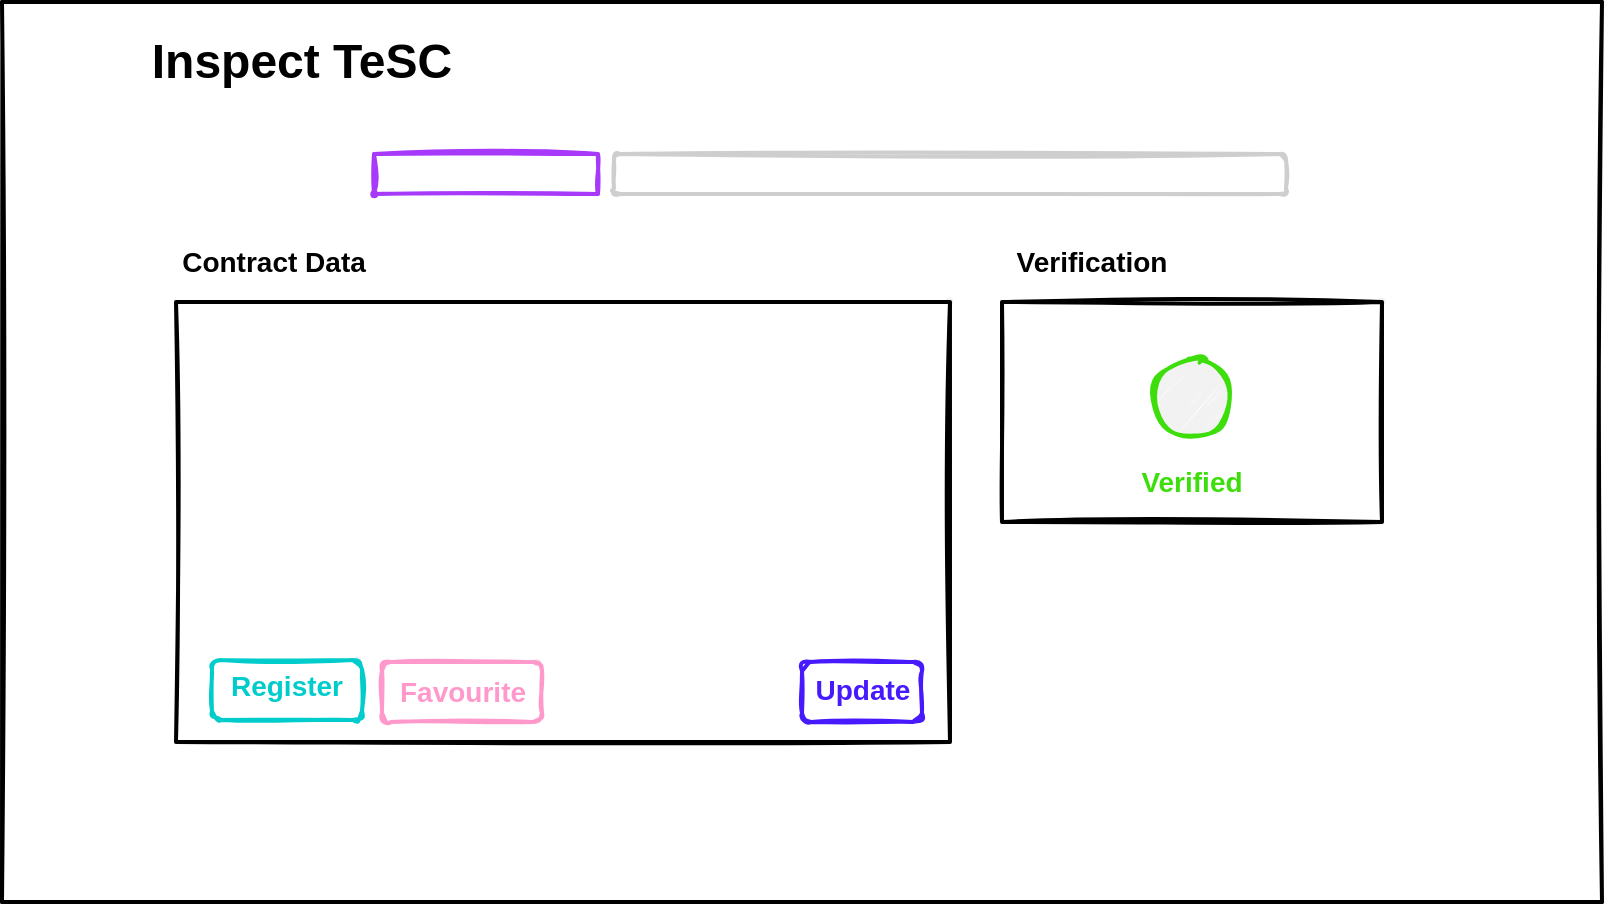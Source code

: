 <mxfile version="14.4.2" type="github">
  <diagram id="MCrErEPo9ilewAODCz-R" name="Page-1">
    <mxGraphModel dx="1849" dy="1638" grid="1" gridSize="10" guides="1" tooltips="1" connect="1" arrows="1" fold="1" page="1" pageScale="1" pageWidth="827" pageHeight="1169" math="0" shadow="0">
      <root>
        <mxCell id="0" />
        <mxCell id="1" parent="0" />
        <mxCell id="4mogOLO7gWN9tjYVBM8P-2" value="" style="endArrow=none;html=1;sketch=1;strokeWidth=2" parent="1" edge="1">
          <mxGeometry width="50" height="50" relative="1" as="geometry">
            <mxPoint as="sourcePoint" />
            <mxPoint x="800" as="targetPoint" />
          </mxGeometry>
        </mxCell>
        <mxCell id="4mogOLO7gWN9tjYVBM8P-3" value="" style="endArrow=none;html=1;sketch=1;strokeWidth=2" parent="1" edge="1">
          <mxGeometry width="50" height="50" relative="1" as="geometry">
            <mxPoint as="sourcePoint" />
            <mxPoint y="450" as="targetPoint" />
          </mxGeometry>
        </mxCell>
        <mxCell id="4mogOLO7gWN9tjYVBM8P-4" value="" style="endArrow=none;html=1;sketch=1;strokeWidth=2" parent="1" edge="1">
          <mxGeometry width="50" height="50" relative="1" as="geometry">
            <mxPoint y="450" as="sourcePoint" />
            <mxPoint x="800" y="450" as="targetPoint" />
          </mxGeometry>
        </mxCell>
        <mxCell id="4mogOLO7gWN9tjYVBM8P-5" value="" style="endArrow=none;html=1;sketch=1;strokeWidth=2" parent="1" edge="1">
          <mxGeometry width="50" height="50" relative="1" as="geometry">
            <mxPoint x="800" as="sourcePoint" />
            <mxPoint x="800" y="450" as="targetPoint" />
          </mxGeometry>
        </mxCell>
        <mxCell id="GuQGx1tjLfm4qj2VWrpc-30" value="" style="whiteSpace=wrap;html=1;strokeWidth=2;fillWeight=4;hachureGap=0;hachureAngle=45;fillColor=#F2F2F2;sketch=1;rotation=-180;" parent="1" vertex="1">
          <mxGeometry x="87" y="150" width="387" height="220" as="geometry" />
        </mxCell>
        <mxCell id="gzpXgcCL4kZ78T3dxOcv-15" value="" style="rounded=1;whiteSpace=wrap;html=1;strokeWidth=2;fillWeight=4;hachureGap=0;hachureAngle=45;sketch=1;rotation=-180;strokeColor=#4719FD;fillColor=#F2F2F2" parent="1" vertex="1">
          <mxGeometry x="400" y="330" width="60" height="30" as="geometry" />
        </mxCell>
        <mxCell id="gzpXgcCL4kZ78T3dxOcv-16" value="" style="rounded=1;whiteSpace=wrap;html=1;strokeWidth=2;fillWeight=4;hachureGap=0;hachureAngle=45;sketch=1;rotation=-180;strokeColor=#CECECE" parent="1" vertex="1">
          <mxGeometry x="306" y="76" width="336" height="20" as="geometry" />
        </mxCell>
        <mxCell id="gzpXgcCL4kZ78T3dxOcv-18" value="" style="whiteSpace=wrap;html=1;strokeWidth=2;fillWeight=4;hachureGap=0;hachureAngle=45;fillColor=#A739FA;sketch=1;strokeColor=#A739FA" parent="1" vertex="1">
          <mxGeometry x="186" y="76" width="112" height="20" as="geometry" />
        </mxCell>
        <mxCell id="gzpXgcCL4kZ78T3dxOcv-19" value="" style="whiteSpace=wrap;html=1;strokeWidth=2;fillWeight=4;hachureGap=0;hachureAngle=45;fillColor=#F2F2F2;sketch=1;rotation=-180;" parent="1" vertex="1">
          <mxGeometry x="500" y="150" width="190" height="110" as="geometry" />
        </mxCell>
        <mxCell id="gzpXgcCL4kZ78T3dxOcv-7" value="" style="verticalLabelPosition=bottom;verticalAlign=top;html=1;shape=mxgraph.flowchart.on-page_reference;sketch=1;strokeWidth=2;strokeColor=#3DDE0C;hachureGap=1;fillColor=#F2F2F2" parent="1" vertex="1">
          <mxGeometry x="575" y="178" width="40" height="40" as="geometry" />
        </mxCell>
        <mxCell id="gzpXgcCL4kZ78T3dxOcv-23" value="" style="rounded=1;whiteSpace=wrap;html=1;strokeWidth=2;fillWeight=4;hachureGap=0;hachureAngle=45;sketch=1;rotation=-180;strokeColor=#FF99CC;fillColor=#F2F2F2" parent="1" vertex="1">
          <mxGeometry x="190" y="330" width="80" height="30" as="geometry" />
        </mxCell>
        <mxCell id="c112zVkCSZm8BFJnB4_g-1" value="&lt;font style=&quot;font-size: 24px&quot;&gt;&lt;b&gt;Inspect TeSC&lt;/b&gt;&lt;/font&gt;" style="text;html=1;strokeColor=none;fillColor=none;align=center;verticalAlign=middle;whiteSpace=wrap;rounded=0;" vertex="1" parent="1">
          <mxGeometry x="70" y="20" width="160" height="20" as="geometry" />
        </mxCell>
        <mxCell id="c112zVkCSZm8BFJnB4_g-2" value="&lt;font style=&quot;font-size: 14px&quot; color=&quot;#ffffff&quot;&gt;&lt;b&gt;TeSC Address&lt;/b&gt;&lt;/font&gt;" style="text;html=1;strokeColor=none;fillColor=none;align=center;verticalAlign=middle;whiteSpace=wrap;rounded=0;" vertex="1" parent="1">
          <mxGeometry x="193" y="76" width="100" height="20" as="geometry" />
        </mxCell>
        <mxCell id="c112zVkCSZm8BFJnB4_g-4" value="&lt;font style=&quot;font-size: 14px&quot;&gt;&lt;b&gt;Contract Data&lt;/b&gt;&lt;/font&gt;" style="text;html=1;strokeColor=none;fillColor=none;align=center;verticalAlign=middle;whiteSpace=wrap;rounded=0;" vertex="1" parent="1">
          <mxGeometry x="86" y="120" width="100" height="20" as="geometry" />
        </mxCell>
        <mxCell id="c112zVkCSZm8BFJnB4_g-5" value="&lt;font style=&quot;font-size: 14px&quot;&gt;&lt;b&gt;Verification&lt;/b&gt;&lt;/font&gt;" style="text;html=1;strokeColor=none;fillColor=none;align=center;verticalAlign=middle;whiteSpace=wrap;rounded=0;" vertex="1" parent="1">
          <mxGeometry x="500" y="120" width="90" height="20" as="geometry" />
        </mxCell>
        <mxCell id="c112zVkCSZm8BFJnB4_g-6" value="&lt;font style=&quot;font-size: 14px&quot; color=&quot;#3dde0c&quot;&gt;&lt;b&gt;Verified&lt;/b&gt;&lt;/font&gt;" style="text;html=1;strokeColor=none;fillColor=none;align=center;verticalAlign=middle;whiteSpace=wrap;rounded=0;" vertex="1" parent="1">
          <mxGeometry x="545" y="230" width="100" height="20" as="geometry" />
        </mxCell>
        <mxCell id="c112zVkCSZm8BFJnB4_g-8" value="&lt;font style=&quot;font-size: 14px&quot; color=&quot;#4719fd&quot;&gt;&lt;b&gt;Update&lt;/b&gt;&lt;/font&gt;" style="text;html=1;strokeColor=none;fillColor=none;align=center;verticalAlign=middle;whiteSpace=wrap;rounded=0;" vertex="1" parent="1">
          <mxGeometry x="398" y="334" width="65" height="20" as="geometry" />
        </mxCell>
        <mxCell id="c112zVkCSZm8BFJnB4_g-9" value="" style="rounded=1;whiteSpace=wrap;html=1;strokeWidth=2;fillWeight=4;hachureGap=0;hachureAngle=45;sketch=1;rotation=-180;strokeColor=#00CCCC;fillColor=#F2F2F2" vertex="1" parent="1">
          <mxGeometry x="105" y="329" width="75" height="30" as="geometry" />
        </mxCell>
        <mxCell id="c112zVkCSZm8BFJnB4_g-10" value="&lt;font style=&quot;font-size: 14px&quot; color=&quot;#00cccc&quot;&gt;&lt;b&gt;Register&lt;/b&gt;&lt;/font&gt;" style="text;html=1;strokeColor=none;fillColor=none;align=center;verticalAlign=middle;whiteSpace=wrap;rounded=0;" vertex="1" parent="1">
          <mxGeometry x="110" y="332" width="65" height="20" as="geometry" />
        </mxCell>
        <mxCell id="c112zVkCSZm8BFJnB4_g-12" value="&lt;font style=&quot;font-size: 14px&quot; color=&quot;#ff99cc&quot;&gt;&lt;b&gt;Favourite&lt;/b&gt;&lt;/font&gt;" style="text;html=1;strokeColor=none;fillColor=none;align=center;verticalAlign=middle;whiteSpace=wrap;rounded=0;" vertex="1" parent="1">
          <mxGeometry x="198" y="335" width="65" height="20" as="geometry" />
        </mxCell>
      </root>
    </mxGraphModel>
  </diagram>
</mxfile>
